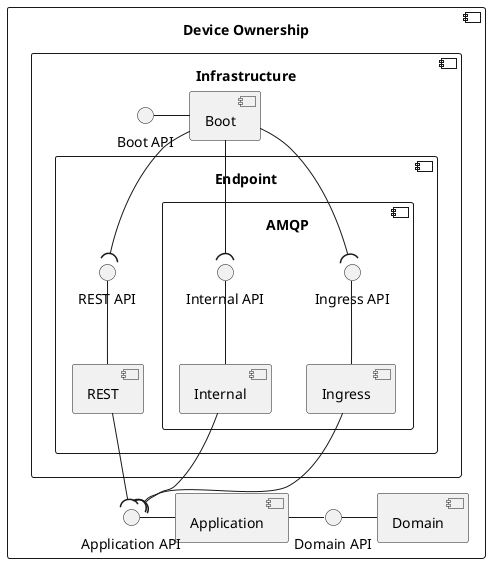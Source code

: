 @startuml device-commander

component "Device Ownership" {
    component "Domain" as DOM
    component "Application" as APP
    component "Infrastructure" as INFRA {
        component "Boot" as BOOT
        component "Endpoint" as ENDPOINT {
            component "AMQP" as AMQP {
                component "Ingress" as INGRESS
                component "Internal" as INTERNAL
                interface "Ingress API" as INGRESS_API
                interface "Internal API" as INTERNAL_API
            }
            component "REST" as REST 
            interface "REST API" as REST_API
        }
        interface "Boot API" as BOOT_API
    }

    interface "Domain API" as DOM_API
    interface "Application API" as APP_API

    DOM_API - DOM
    APP_API - APP
    REST_API -- REST

    INGRESS_API -- INGRESS
    INTERNAL_API -- INTERNAL

    BOOT_API - BOOT
    APP - DOM_API
    INGRESS --( APP_API
    INTERNAL --( APP_API
    REST --( APP_API
    BOOT --( INTERNAL_API
    BOOT --( INGRESS_API
    BOOT --( REST_API
}

@enduml
